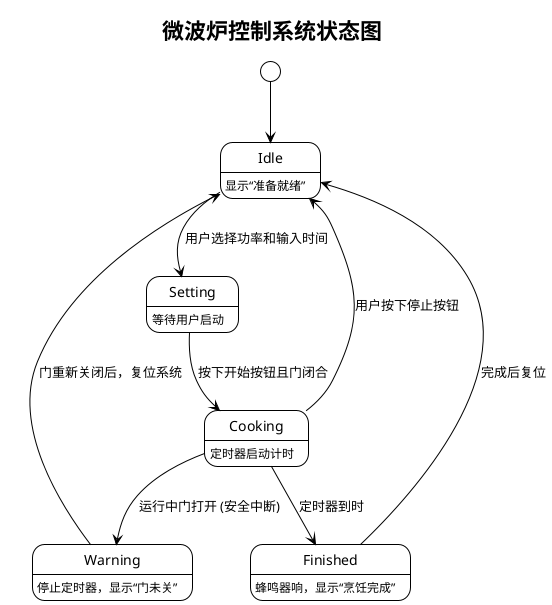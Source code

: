 @startuml MicrowaveStateDiagram
!theme mono

title 微波炉控制系统状态图

[*] --> Idle

Idle : 显示“准备就绪”
Idle --> Setting : 用户选择功率和输入时间
Setting : 等待用户启动
Setting --> Cooking : 按下开始按钮且门闭合
Cooking : 定时器启动计时
Cooking --> Warning : 运行中门打开 (安全中断)
Warning : 停止定时器，显示“门未关”
Warning --> Idle : 门重新关闭后，复位系统
Cooking --> Finished : 定时器到时
Finished : 蜂鸣器响，显示“烹饪完成”
Finished --> Idle : 完成后复位

Cooking --> Idle : 用户按下停止按钮

@enduml